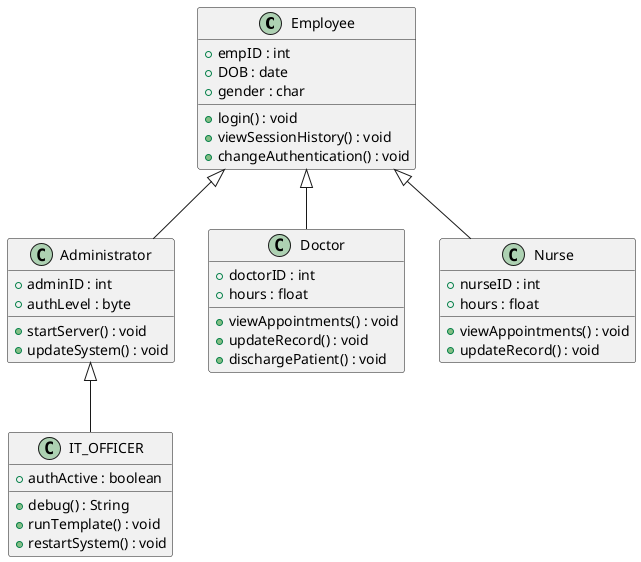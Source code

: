 @startuml
class Employee {
    + empID : int
    + DOB : date
    + gender : char
    + login() : void
    + viewSessionHistory() : void
    + changeAuthentication() : void
}

class Administrator {
    + adminID : int
    + authLevel : byte
    + startServer() : void
    + updateSystem() : void
}

class Doctor {
    + doctorID : int
    + hours : float
    + viewAppointments() : void
    + updateRecord() : void
    + dischargePatient() : void
}

class Nurse {
    + nurseID : int
    + hours : float
    + viewAppointments() : void
    + updateRecord() : void
}

class IT_OFFICER {
    + authActive : boolean
    + debug() : String
    + runTemplate() : void
    + restartSystem() : void
}

Employee <|-- Administrator
Administrator <|-- IT_OFFICER
Employee <|-- Doctor
Employee <|-- Nurse
@enduml